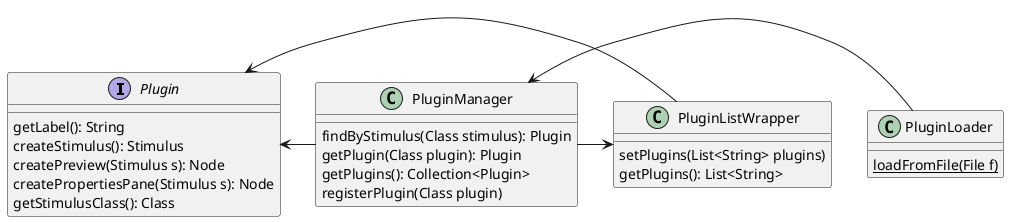 @startuml
    interface Plugin {
        getLabel(): String
        createStimulus(): Stimulus
        createPreview(Stimulus s): Node
        createPropertiesPane(Stimulus s): Node
        getStimulusClass(): Class
    }
    class PluginListWrapper {
        setPlugins(List<String> plugins)
        getPlugins(): List<String>
    }
    class PluginManager {
        findByStimulus(Class stimulus): Plugin
        getPlugin(Class plugin): Plugin
        getPlugins(): Collection<Plugin>
        registerPlugin(Class plugin)
    }
    class PluginLoader {
        {static} loadFromFile(File f)
    }
    PluginLoader -left> PluginManager
    PluginManager -down> PluginListWrapper
    PluginListWrapper -up> Plugin
    PluginManager -left> Plugin
@enduml
